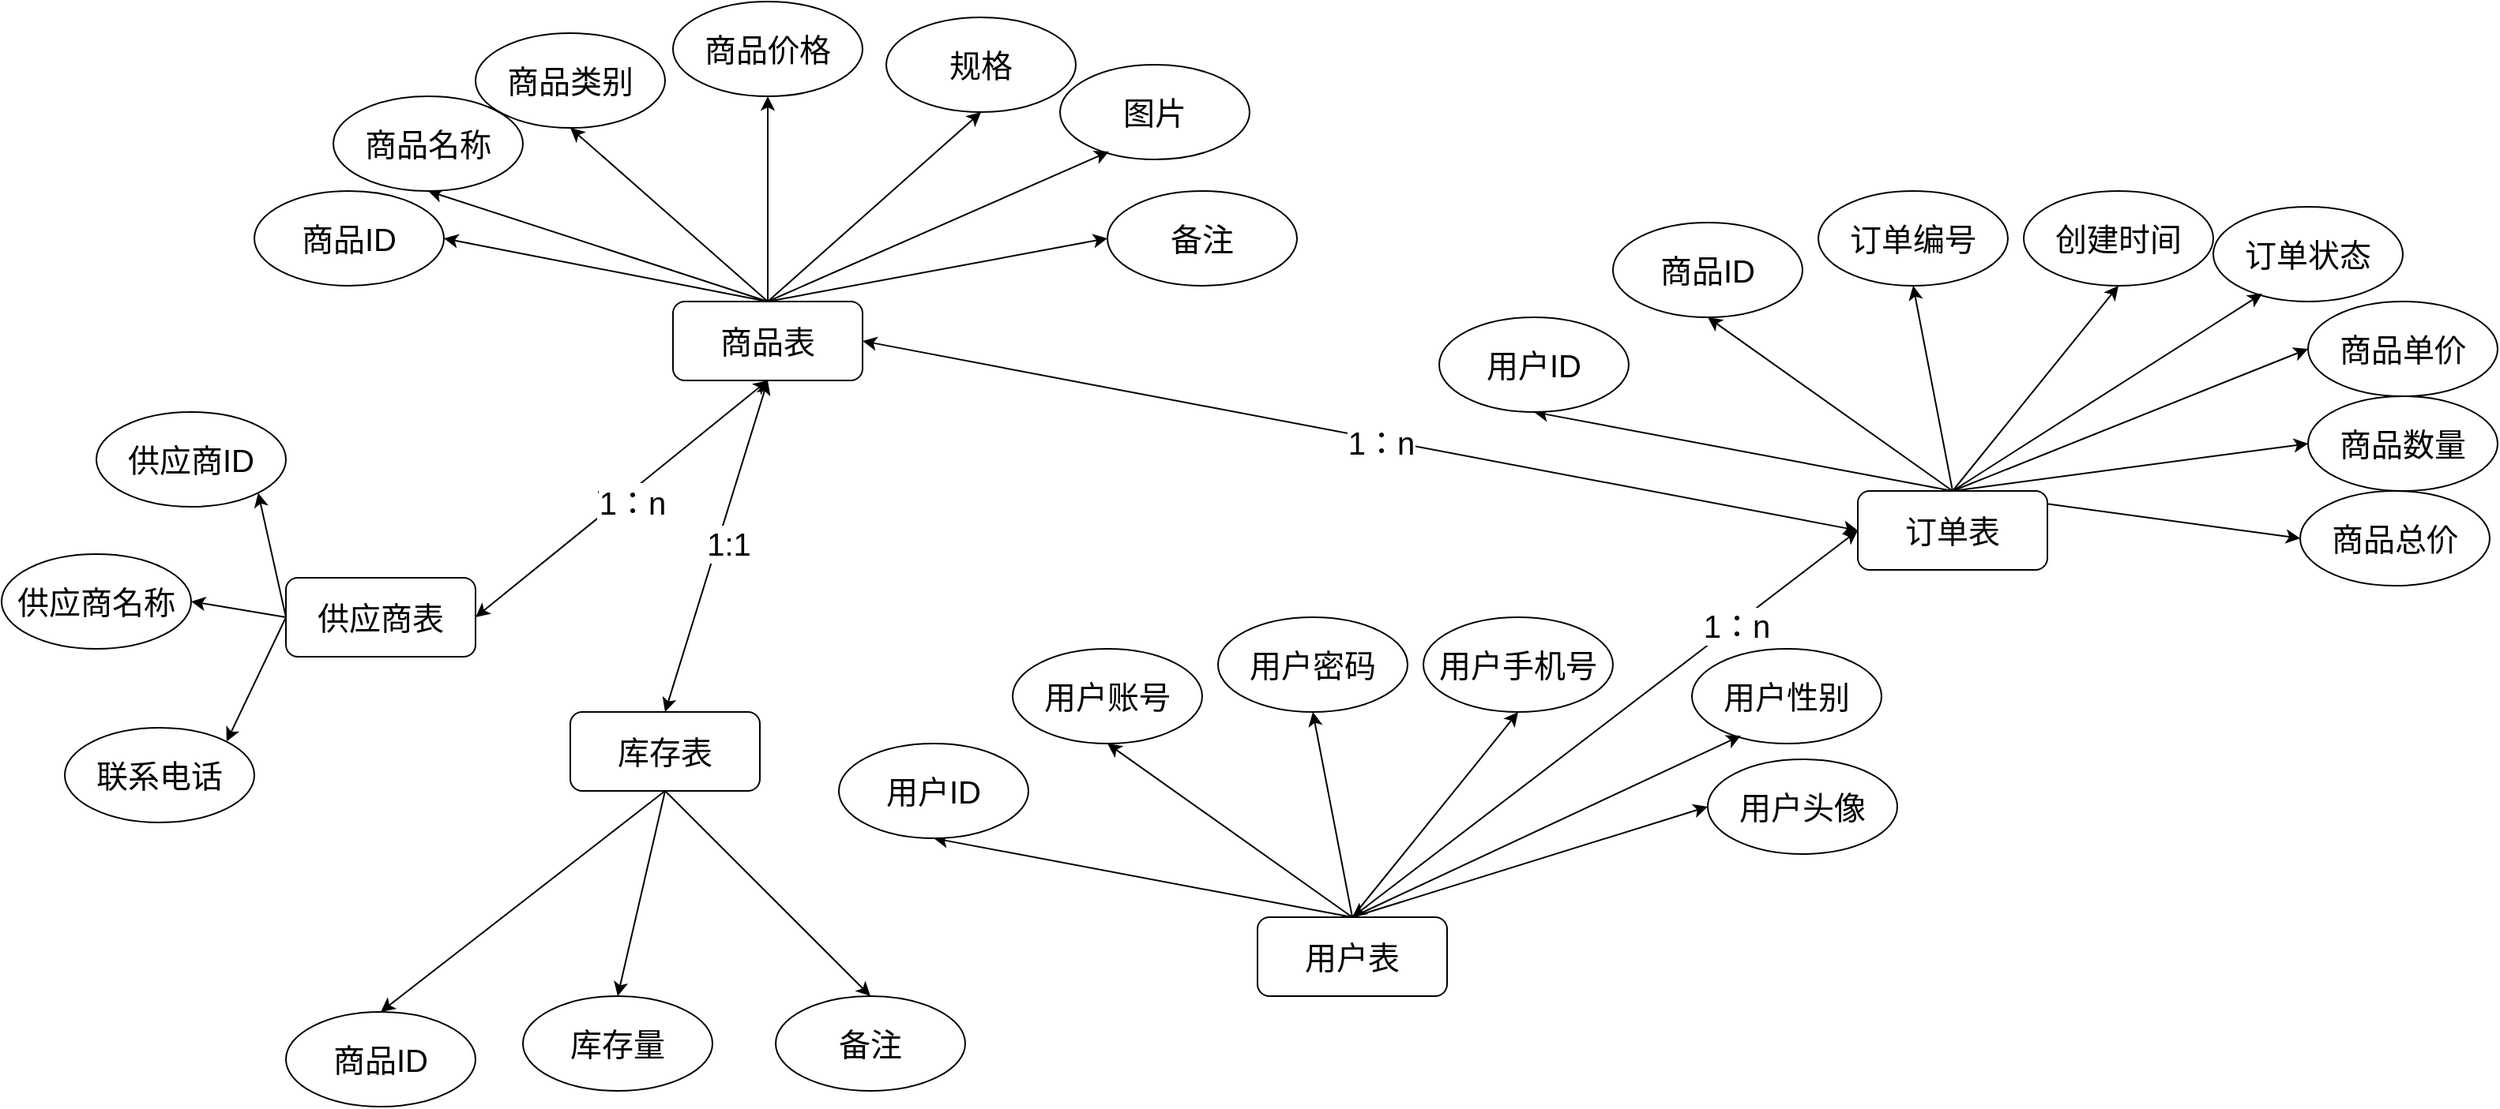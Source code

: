 <mxfile version="24.6.1" type="device">
  <diagram id="R2lEEEUBdFMjLlhIrx00" name="Page-1">
    <mxGraphModel dx="2419" dy="1171" grid="1" gridSize="10" guides="1" tooltips="1" connect="1" arrows="1" fold="1" page="1" pageScale="1" pageWidth="850" pageHeight="1100" math="0" shadow="0" extFonts="Permanent Marker^https://fonts.googleapis.com/css?family=Permanent+Marker">
      <root>
        <mxCell id="0" />
        <mxCell id="1" parent="0" />
        <mxCell id="wvXTG4sEaDYobyPt9_Gc-30" value="" style="group;fontSize=20;" parent="1" vertex="1" connectable="0">
          <mxGeometry x="-50" y="10" width="670" height="240" as="geometry" />
        </mxCell>
        <mxCell id="wvXTG4sEaDYobyPt9_Gc-3" style="rounded=0;orthogonalLoop=1;jettySize=auto;html=1;exitX=0.5;exitY=0;exitDx=0;exitDy=0;entryX=0.5;entryY=1;entryDx=0;entryDy=0;fontSize=20;" parent="wvXTG4sEaDYobyPt9_Gc-30" source="wvXTG4sEaDYobyPt9_Gc-1" target="wvXTG4sEaDYobyPt9_Gc-2" edge="1">
          <mxGeometry relative="1" as="geometry" />
        </mxCell>
        <mxCell id="wvXTG4sEaDYobyPt9_Gc-12" style="edgeStyle=none;rounded=0;orthogonalLoop=1;jettySize=auto;html=1;exitX=0.5;exitY=0;exitDx=0;exitDy=0;entryX=0.5;entryY=1;entryDx=0;entryDy=0;fontSize=20;" parent="wvXTG4sEaDYobyPt9_Gc-30" source="wvXTG4sEaDYobyPt9_Gc-1" target="wvXTG4sEaDYobyPt9_Gc-5" edge="1">
          <mxGeometry relative="1" as="geometry" />
        </mxCell>
        <mxCell id="wvXTG4sEaDYobyPt9_Gc-13" style="edgeStyle=none;rounded=0;orthogonalLoop=1;jettySize=auto;html=1;exitX=0.5;exitY=0;exitDx=0;exitDy=0;entryX=0.5;entryY=1;entryDx=0;entryDy=0;fontSize=20;" parent="wvXTG4sEaDYobyPt9_Gc-30" source="wvXTG4sEaDYobyPt9_Gc-1" target="wvXTG4sEaDYobyPt9_Gc-6" edge="1">
          <mxGeometry relative="1" as="geometry" />
        </mxCell>
        <mxCell id="wvXTG4sEaDYobyPt9_Gc-14" style="edgeStyle=none;rounded=0;orthogonalLoop=1;jettySize=auto;html=1;exitX=0.5;exitY=0;exitDx=0;exitDy=0;entryX=0.5;entryY=1;entryDx=0;entryDy=0;fontSize=20;" parent="wvXTG4sEaDYobyPt9_Gc-30" source="wvXTG4sEaDYobyPt9_Gc-1" target="wvXTG4sEaDYobyPt9_Gc-7" edge="1">
          <mxGeometry relative="1" as="geometry" />
        </mxCell>
        <mxCell id="wvXTG4sEaDYobyPt9_Gc-15" style="edgeStyle=none;rounded=0;orthogonalLoop=1;jettySize=auto;html=1;exitX=0.5;exitY=0;exitDx=0;exitDy=0;entryX=0;entryY=0.5;entryDx=0;entryDy=0;fontSize=20;" parent="wvXTG4sEaDYobyPt9_Gc-30" source="wvXTG4sEaDYobyPt9_Gc-1" target="wvXTG4sEaDYobyPt9_Gc-9" edge="1">
          <mxGeometry relative="1" as="geometry" />
        </mxCell>
        <mxCell id="wvXTG4sEaDYobyPt9_Gc-32" style="edgeStyle=none;rounded=0;orthogonalLoop=1;jettySize=auto;html=1;exitX=0.5;exitY=0;exitDx=0;exitDy=0;entryX=1;entryY=0.5;entryDx=0;entryDy=0;fontSize=20;" parent="wvXTG4sEaDYobyPt9_Gc-30" source="wvXTG4sEaDYobyPt9_Gc-1" target="wvXTG4sEaDYobyPt9_Gc-31" edge="1">
          <mxGeometry relative="1" as="geometry" />
        </mxCell>
        <mxCell id="wvXTG4sEaDYobyPt9_Gc-1" value="商品表" style="rounded=1;whiteSpace=wrap;html=1;fontSize=20;" parent="wvXTG4sEaDYobyPt9_Gc-30" vertex="1">
          <mxGeometry x="265" y="190" width="120" height="50" as="geometry" />
        </mxCell>
        <mxCell id="wvXTG4sEaDYobyPt9_Gc-2" value="商品名称" style="ellipse;whiteSpace=wrap;html=1;fontSize=20;" parent="wvXTG4sEaDYobyPt9_Gc-30" vertex="1">
          <mxGeometry x="50" y="60" width="120" height="60" as="geometry" />
        </mxCell>
        <mxCell id="wvXTG4sEaDYobyPt9_Gc-5" value="商品类别" style="ellipse;whiteSpace=wrap;html=1;fontSize=20;" parent="wvXTG4sEaDYobyPt9_Gc-30" vertex="1">
          <mxGeometry x="140" y="20" width="120" height="60" as="geometry" />
        </mxCell>
        <mxCell id="wvXTG4sEaDYobyPt9_Gc-6" value="商品价格" style="ellipse;whiteSpace=wrap;html=1;fontSize=20;" parent="wvXTG4sEaDYobyPt9_Gc-30" vertex="1">
          <mxGeometry x="265" width="120" height="60" as="geometry" />
        </mxCell>
        <mxCell id="wvXTG4sEaDYobyPt9_Gc-7" value="规格" style="ellipse;whiteSpace=wrap;html=1;fontSize=20;" parent="wvXTG4sEaDYobyPt9_Gc-30" vertex="1">
          <mxGeometry x="400" y="10" width="120" height="60" as="geometry" />
        </mxCell>
        <mxCell id="wvXTG4sEaDYobyPt9_Gc-8" value="图片" style="ellipse;whiteSpace=wrap;html=1;fontSize=20;" parent="wvXTG4sEaDYobyPt9_Gc-30" vertex="1">
          <mxGeometry x="510" y="40" width="120" height="60" as="geometry" />
        </mxCell>
        <mxCell id="wvXTG4sEaDYobyPt9_Gc-9" value="备注" style="ellipse;whiteSpace=wrap;html=1;fontSize=20;" parent="wvXTG4sEaDYobyPt9_Gc-30" vertex="1">
          <mxGeometry x="540" y="120" width="120" height="60" as="geometry" />
        </mxCell>
        <mxCell id="wvXTG4sEaDYobyPt9_Gc-16" style="edgeStyle=none;rounded=0;orthogonalLoop=1;jettySize=auto;html=1;exitX=0.5;exitY=0;exitDx=0;exitDy=0;entryX=0.258;entryY=0.917;entryDx=0;entryDy=0;entryPerimeter=0;fontSize=20;" parent="wvXTG4sEaDYobyPt9_Gc-30" source="wvXTG4sEaDYobyPt9_Gc-1" target="wvXTG4sEaDYobyPt9_Gc-8" edge="1">
          <mxGeometry relative="1" as="geometry" />
        </mxCell>
        <mxCell id="wvXTG4sEaDYobyPt9_Gc-31" value="商品ID" style="ellipse;whiteSpace=wrap;html=1;fontSize=20;" parent="wvXTG4sEaDYobyPt9_Gc-30" vertex="1">
          <mxGeometry y="120" width="120" height="60" as="geometry" />
        </mxCell>
        <mxCell id="wvXTG4sEaDYobyPt9_Gc-33" value="" style="group;fontSize=20;" parent="1" vertex="1" connectable="0">
          <mxGeometry x="320" y="400" width="670" height="240" as="geometry" />
        </mxCell>
        <mxCell id="wvXTG4sEaDYobyPt9_Gc-17" style="rounded=0;orthogonalLoop=1;jettySize=auto;html=1;exitX=0.5;exitY=0;exitDx=0;exitDy=0;entryX=0.5;entryY=1;entryDx=0;entryDy=0;fontSize=20;" parent="wvXTG4sEaDYobyPt9_Gc-33" source="wvXTG4sEaDYobyPt9_Gc-22" target="wvXTG4sEaDYobyPt9_Gc-23" edge="1">
          <mxGeometry relative="1" as="geometry" />
        </mxCell>
        <mxCell id="wvXTG4sEaDYobyPt9_Gc-18" style="edgeStyle=none;rounded=0;orthogonalLoop=1;jettySize=auto;html=1;exitX=0.5;exitY=0;exitDx=0;exitDy=0;entryX=0.5;entryY=1;entryDx=0;entryDy=0;fontSize=20;" parent="wvXTG4sEaDYobyPt9_Gc-33" source="wvXTG4sEaDYobyPt9_Gc-22" target="wvXTG4sEaDYobyPt9_Gc-24" edge="1">
          <mxGeometry relative="1" as="geometry" />
        </mxCell>
        <mxCell id="wvXTG4sEaDYobyPt9_Gc-19" style="edgeStyle=none;rounded=0;orthogonalLoop=1;jettySize=auto;html=1;exitX=0.5;exitY=0;exitDx=0;exitDy=0;entryX=0.5;entryY=1;entryDx=0;entryDy=0;fontSize=20;" parent="wvXTG4sEaDYobyPt9_Gc-33" source="wvXTG4sEaDYobyPt9_Gc-22" target="wvXTG4sEaDYobyPt9_Gc-25" edge="1">
          <mxGeometry relative="1" as="geometry" />
        </mxCell>
        <mxCell id="wvXTG4sEaDYobyPt9_Gc-20" style="edgeStyle=none;rounded=0;orthogonalLoop=1;jettySize=auto;html=1;exitX=0.5;exitY=0;exitDx=0;exitDy=0;entryX=0.5;entryY=1;entryDx=0;entryDy=0;fontSize=20;" parent="wvXTG4sEaDYobyPt9_Gc-33" source="wvXTG4sEaDYobyPt9_Gc-22" target="wvXTG4sEaDYobyPt9_Gc-26" edge="1">
          <mxGeometry relative="1" as="geometry" />
        </mxCell>
        <mxCell id="wvXTG4sEaDYobyPt9_Gc-21" style="edgeStyle=none;rounded=0;orthogonalLoop=1;jettySize=auto;html=1;exitX=0.5;exitY=0;exitDx=0;exitDy=0;entryX=0;entryY=0.5;entryDx=0;entryDy=0;fontSize=20;" parent="wvXTG4sEaDYobyPt9_Gc-33" source="wvXTG4sEaDYobyPt9_Gc-22" target="wvXTG4sEaDYobyPt9_Gc-28" edge="1">
          <mxGeometry relative="1" as="geometry" />
        </mxCell>
        <mxCell id="wvXTG4sEaDYobyPt9_Gc-22" value="用户表" style="rounded=1;whiteSpace=wrap;html=1;fontSize=20;" parent="wvXTG4sEaDYobyPt9_Gc-33" vertex="1">
          <mxGeometry x="265" y="190" width="120" height="50" as="geometry" />
        </mxCell>
        <mxCell id="wvXTG4sEaDYobyPt9_Gc-23" value="用户ID" style="ellipse;whiteSpace=wrap;html=1;fontSize=20;" parent="wvXTG4sEaDYobyPt9_Gc-33" vertex="1">
          <mxGeometry y="80" width="120" height="60" as="geometry" />
        </mxCell>
        <mxCell id="wvXTG4sEaDYobyPt9_Gc-24" value="用户账号" style="ellipse;whiteSpace=wrap;html=1;fontSize=20;" parent="wvXTG4sEaDYobyPt9_Gc-33" vertex="1">
          <mxGeometry x="110" y="20" width="120" height="60" as="geometry" />
        </mxCell>
        <mxCell id="wvXTG4sEaDYobyPt9_Gc-25" value="用户密码" style="ellipse;whiteSpace=wrap;html=1;fontSize=20;" parent="wvXTG4sEaDYobyPt9_Gc-33" vertex="1">
          <mxGeometry x="240" width="120" height="60" as="geometry" />
        </mxCell>
        <mxCell id="wvXTG4sEaDYobyPt9_Gc-26" value="用户手机号" style="ellipse;whiteSpace=wrap;html=1;fontSize=20;" parent="wvXTG4sEaDYobyPt9_Gc-33" vertex="1">
          <mxGeometry x="370" width="120" height="60" as="geometry" />
        </mxCell>
        <mxCell id="wvXTG4sEaDYobyPt9_Gc-27" value="用户性别" style="ellipse;whiteSpace=wrap;html=1;fontSize=20;" parent="wvXTG4sEaDYobyPt9_Gc-33" vertex="1">
          <mxGeometry x="540" y="20" width="120" height="60" as="geometry" />
        </mxCell>
        <mxCell id="wvXTG4sEaDYobyPt9_Gc-28" value="用户头像" style="ellipse;whiteSpace=wrap;html=1;fontSize=20;" parent="wvXTG4sEaDYobyPt9_Gc-33" vertex="1">
          <mxGeometry x="550" y="90" width="120" height="60" as="geometry" />
        </mxCell>
        <mxCell id="wvXTG4sEaDYobyPt9_Gc-29" style="edgeStyle=none;rounded=0;orthogonalLoop=1;jettySize=auto;html=1;exitX=0.5;exitY=0;exitDx=0;exitDy=0;entryX=0.258;entryY=0.917;entryDx=0;entryDy=0;entryPerimeter=0;fontSize=20;" parent="wvXTG4sEaDYobyPt9_Gc-33" source="wvXTG4sEaDYobyPt9_Gc-22" target="wvXTG4sEaDYobyPt9_Gc-27" edge="1">
          <mxGeometry relative="1" as="geometry" />
        </mxCell>
        <mxCell id="wvXTG4sEaDYobyPt9_Gc-34" value="" style="group;fontSize=20;" parent="1" vertex="1" connectable="0">
          <mxGeometry x="700" y="130" width="670" height="260" as="geometry" />
        </mxCell>
        <mxCell id="wvXTG4sEaDYobyPt9_Gc-35" style="rounded=0;orthogonalLoop=1;jettySize=auto;html=1;exitX=0.5;exitY=0;exitDx=0;exitDy=0;entryX=0.5;entryY=1;entryDx=0;entryDy=0;fontSize=20;" parent="wvXTG4sEaDYobyPt9_Gc-34" source="wvXTG4sEaDYobyPt9_Gc-40" target="wvXTG4sEaDYobyPt9_Gc-41" edge="1">
          <mxGeometry relative="1" as="geometry" />
        </mxCell>
        <mxCell id="wvXTG4sEaDYobyPt9_Gc-36" style="edgeStyle=none;rounded=0;orthogonalLoop=1;jettySize=auto;html=1;exitX=0.5;exitY=0;exitDx=0;exitDy=0;entryX=0.5;entryY=1;entryDx=0;entryDy=0;fontSize=20;" parent="wvXTG4sEaDYobyPt9_Gc-34" source="wvXTG4sEaDYobyPt9_Gc-40" target="wvXTG4sEaDYobyPt9_Gc-42" edge="1">
          <mxGeometry relative="1" as="geometry" />
        </mxCell>
        <mxCell id="wvXTG4sEaDYobyPt9_Gc-37" style="edgeStyle=none;rounded=0;orthogonalLoop=1;jettySize=auto;html=1;exitX=0.5;exitY=0;exitDx=0;exitDy=0;entryX=0.5;entryY=1;entryDx=0;entryDy=0;fontSize=20;" parent="wvXTG4sEaDYobyPt9_Gc-34" source="wvXTG4sEaDYobyPt9_Gc-40" target="wvXTG4sEaDYobyPt9_Gc-43" edge="1">
          <mxGeometry relative="1" as="geometry" />
        </mxCell>
        <mxCell id="wvXTG4sEaDYobyPt9_Gc-38" style="edgeStyle=none;rounded=0;orthogonalLoop=1;jettySize=auto;html=1;exitX=0.5;exitY=0;exitDx=0;exitDy=0;entryX=0.5;entryY=1;entryDx=0;entryDy=0;fontSize=20;" parent="wvXTG4sEaDYobyPt9_Gc-34" source="wvXTG4sEaDYobyPt9_Gc-40" target="wvXTG4sEaDYobyPt9_Gc-44" edge="1">
          <mxGeometry relative="1" as="geometry" />
        </mxCell>
        <mxCell id="wvXTG4sEaDYobyPt9_Gc-39" style="edgeStyle=none;rounded=0;orthogonalLoop=1;jettySize=auto;html=1;exitX=0.5;exitY=0;exitDx=0;exitDy=0;entryX=0;entryY=0.5;entryDx=0;entryDy=0;fontSize=20;" parent="wvXTG4sEaDYobyPt9_Gc-34" source="wvXTG4sEaDYobyPt9_Gc-40" target="wvXTG4sEaDYobyPt9_Gc-46" edge="1">
          <mxGeometry relative="1" as="geometry" />
        </mxCell>
        <mxCell id="wvXTG4sEaDYobyPt9_Gc-49" style="edgeStyle=none;rounded=0;orthogonalLoop=1;jettySize=auto;html=1;exitX=0.5;exitY=0;exitDx=0;exitDy=0;entryX=0;entryY=0.5;entryDx=0;entryDy=0;fontSize=20;" parent="wvXTG4sEaDYobyPt9_Gc-34" source="wvXTG4sEaDYobyPt9_Gc-40" target="wvXTG4sEaDYobyPt9_Gc-48" edge="1">
          <mxGeometry relative="1" as="geometry" />
        </mxCell>
        <mxCell id="wvXTG4sEaDYobyPt9_Gc-51" style="edgeStyle=none;rounded=0;orthogonalLoop=1;jettySize=auto;html=1;exitX=0.5;exitY=0;exitDx=0;exitDy=0;entryX=0;entryY=0.5;entryDx=0;entryDy=0;fontSize=20;" parent="wvXTG4sEaDYobyPt9_Gc-34" source="wvXTG4sEaDYobyPt9_Gc-40" target="wvXTG4sEaDYobyPt9_Gc-50" edge="1">
          <mxGeometry relative="1" as="geometry" />
        </mxCell>
        <mxCell id="wvXTG4sEaDYobyPt9_Gc-40" value="订单表" style="rounded=1;whiteSpace=wrap;html=1;fontSize=20;" parent="wvXTG4sEaDYobyPt9_Gc-34" vertex="1">
          <mxGeometry x="265" y="190" width="120" height="50" as="geometry" />
        </mxCell>
        <mxCell id="wvXTG4sEaDYobyPt9_Gc-41" value="用户ID" style="ellipse;whiteSpace=wrap;html=1;fontSize=20;" parent="wvXTG4sEaDYobyPt9_Gc-34" vertex="1">
          <mxGeometry y="80" width="120" height="60" as="geometry" />
        </mxCell>
        <mxCell id="wvXTG4sEaDYobyPt9_Gc-42" value="商品ID" style="ellipse;whiteSpace=wrap;html=1;fontSize=20;" parent="wvXTG4sEaDYobyPt9_Gc-34" vertex="1">
          <mxGeometry x="110" y="20" width="120" height="60" as="geometry" />
        </mxCell>
        <mxCell id="wvXTG4sEaDYobyPt9_Gc-43" value="订单编号" style="ellipse;whiteSpace=wrap;html=1;fontSize=20;" parent="wvXTG4sEaDYobyPt9_Gc-34" vertex="1">
          <mxGeometry x="240" width="120" height="60" as="geometry" />
        </mxCell>
        <mxCell id="wvXTG4sEaDYobyPt9_Gc-44" value="&lt;div&gt;&lt;span style=&quot;background-color: initial;&quot;&gt;创建时间&lt;/span&gt;&lt;br&gt;&lt;/div&gt;" style="ellipse;whiteSpace=wrap;html=1;fontSize=20;" parent="wvXTG4sEaDYobyPt9_Gc-34" vertex="1">
          <mxGeometry x="370" width="120" height="60" as="geometry" />
        </mxCell>
        <mxCell id="wvXTG4sEaDYobyPt9_Gc-45" value="订单状态" style="ellipse;whiteSpace=wrap;html=1;fontSize=20;" parent="wvXTG4sEaDYobyPt9_Gc-34" vertex="1">
          <mxGeometry x="490" y="10" width="120" height="60" as="geometry" />
        </mxCell>
        <mxCell id="wvXTG4sEaDYobyPt9_Gc-46" value="商品单价" style="ellipse;whiteSpace=wrap;html=1;fontSize=20;" parent="wvXTG4sEaDYobyPt9_Gc-34" vertex="1">
          <mxGeometry x="550" y="70" width="120" height="60" as="geometry" />
        </mxCell>
        <mxCell id="wvXTG4sEaDYobyPt9_Gc-47" style="edgeStyle=none;rounded=0;orthogonalLoop=1;jettySize=auto;html=1;exitX=0.5;exitY=0;exitDx=0;exitDy=0;entryX=0.258;entryY=0.917;entryDx=0;entryDy=0;entryPerimeter=0;fontSize=20;" parent="wvXTG4sEaDYobyPt9_Gc-34" source="wvXTG4sEaDYobyPt9_Gc-40" target="wvXTG4sEaDYobyPt9_Gc-45" edge="1">
          <mxGeometry relative="1" as="geometry" />
        </mxCell>
        <mxCell id="wvXTG4sEaDYobyPt9_Gc-48" value="商品数量" style="ellipse;whiteSpace=wrap;html=1;fontSize=20;" parent="wvXTG4sEaDYobyPt9_Gc-34" vertex="1">
          <mxGeometry x="550" y="130" width="120" height="60" as="geometry" />
        </mxCell>
        <mxCell id="wvXTG4sEaDYobyPt9_Gc-50" value="商品总价" style="ellipse;whiteSpace=wrap;html=1;fontSize=20;" parent="wvXTG4sEaDYobyPt9_Gc-34" vertex="1">
          <mxGeometry x="545" y="190" width="120" height="60" as="geometry" />
        </mxCell>
        <mxCell id="wvXTG4sEaDYobyPt9_Gc-52" value="" style="endArrow=classic;startArrow=classic;html=1;rounded=0;entryX=1;entryY=0.5;entryDx=0;entryDy=0;exitX=0;exitY=0.5;exitDx=0;exitDy=0;fontSize=20;" parent="1" source="wvXTG4sEaDYobyPt9_Gc-40" target="wvXTG4sEaDYobyPt9_Gc-1" edge="1">
          <mxGeometry width="50" height="50" relative="1" as="geometry">
            <mxPoint x="790" y="450" as="sourcePoint" />
            <mxPoint x="840" y="400" as="targetPoint" />
          </mxGeometry>
        </mxCell>
        <mxCell id="wvXTG4sEaDYobyPt9_Gc-53" value="&lt;font style=&quot;font-size: 20px;&quot;&gt;1：n&lt;/font&gt;" style="edgeLabel;html=1;align=center;verticalAlign=middle;resizable=0;points=[];fontSize=20;" parent="wvXTG4sEaDYobyPt9_Gc-52" vertex="1" connectable="0">
          <mxGeometry x="-0.043" y="1" relative="1" as="geometry">
            <mxPoint as="offset" />
          </mxGeometry>
        </mxCell>
        <mxCell id="wvXTG4sEaDYobyPt9_Gc-54" value="" style="endArrow=classic;startArrow=classic;html=1;rounded=0;entryX=0;entryY=0.5;entryDx=0;entryDy=0;exitX=0.5;exitY=0;exitDx=0;exitDy=0;fontSize=20;" parent="1" source="wvXTG4sEaDYobyPt9_Gc-22" target="wvXTG4sEaDYobyPt9_Gc-40" edge="1">
          <mxGeometry width="50" height="50" relative="1" as="geometry">
            <mxPoint x="790" y="440" as="sourcePoint" />
            <mxPoint x="840" y="390" as="targetPoint" />
          </mxGeometry>
        </mxCell>
        <mxCell id="wvXTG4sEaDYobyPt9_Gc-55" value="&lt;font style=&quot;font-size: 20px;&quot;&gt;1：n&lt;/font&gt;" style="edgeLabel;html=1;align=center;verticalAlign=middle;resizable=0;points=[];fontSize=20;" parent="wvXTG4sEaDYobyPt9_Gc-54" vertex="1" connectable="0">
          <mxGeometry x="0.515" y="-1" relative="1" as="geometry">
            <mxPoint as="offset" />
          </mxGeometry>
        </mxCell>
        <mxCell id="wvXTG4sEaDYobyPt9_Gc-81" value="" style="endArrow=classic;startArrow=classic;html=1;rounded=0;exitX=0.5;exitY=0;exitDx=0;exitDy=0;entryX=0.5;entryY=1;entryDx=0;entryDy=0;fontSize=20;" parent="1" source="wvXTG4sEaDYobyPt9_Gc-63" target="wvXTG4sEaDYobyPt9_Gc-1" edge="1">
          <mxGeometry width="50" height="50" relative="1" as="geometry">
            <mxPoint x="600" y="330" as="sourcePoint" />
            <mxPoint x="650" y="280" as="targetPoint" />
          </mxGeometry>
        </mxCell>
        <mxCell id="wvXTG4sEaDYobyPt9_Gc-82" value="&lt;font style=&quot;font-size: 20px;&quot;&gt;1:1&lt;/font&gt;" style="edgeLabel;html=1;align=center;verticalAlign=middle;resizable=0;points=[];fontSize=20;" parent="wvXTG4sEaDYobyPt9_Gc-81" vertex="1" connectable="0">
          <mxGeometry x="0.039" y="-6" relative="1" as="geometry">
            <mxPoint as="offset" />
          </mxGeometry>
        </mxCell>
        <mxCell id="wvXTG4sEaDYobyPt9_Gc-85" value="" style="group;fontSize=20;" parent="1" vertex="1" connectable="0">
          <mxGeometry x="-30" y="460" width="430" height="250" as="geometry" />
        </mxCell>
        <mxCell id="wvXTG4sEaDYobyPt9_Gc-63" value="库存表" style="rounded=1;whiteSpace=wrap;html=1;fontSize=20;" parent="wvXTG4sEaDYobyPt9_Gc-85" vertex="1">
          <mxGeometry x="180" width="120" height="50" as="geometry" />
        </mxCell>
        <mxCell id="wvXTG4sEaDYobyPt9_Gc-57" style="rounded=0;orthogonalLoop=1;jettySize=auto;html=1;exitX=0.5;exitY=1;exitDx=0;exitDy=0;entryX=0.5;entryY=0;entryDx=0;entryDy=0;fontSize=20;" parent="wvXTG4sEaDYobyPt9_Gc-85" source="wvXTG4sEaDYobyPt9_Gc-63" target="wvXTG4sEaDYobyPt9_Gc-64" edge="1">
          <mxGeometry relative="1" as="geometry" />
        </mxCell>
        <mxCell id="wvXTG4sEaDYobyPt9_Gc-61" style="edgeStyle=none;rounded=0;orthogonalLoop=1;jettySize=auto;html=1;entryX=0.5;entryY=0;entryDx=0;entryDy=0;fontSize=20;exitX=0.5;exitY=1;exitDx=0;exitDy=0;" parent="wvXTG4sEaDYobyPt9_Gc-85" source="wvXTG4sEaDYobyPt9_Gc-63" target="wvXTG4sEaDYobyPt9_Gc-69" edge="1">
          <mxGeometry relative="1" as="geometry">
            <mxPoint x="220" y="60" as="sourcePoint" />
          </mxGeometry>
        </mxCell>
        <mxCell id="wvXTG4sEaDYobyPt9_Gc-62" style="edgeStyle=none;rounded=0;orthogonalLoop=1;jettySize=auto;html=1;exitX=0.5;exitY=1;exitDx=0;exitDy=0;entryX=0.5;entryY=0;entryDx=0;entryDy=0;fontSize=20;" parent="wvXTG4sEaDYobyPt9_Gc-85" source="wvXTG4sEaDYobyPt9_Gc-63" target="wvXTG4sEaDYobyPt9_Gc-71" edge="1">
          <mxGeometry relative="1" as="geometry" />
        </mxCell>
        <mxCell id="wvXTG4sEaDYobyPt9_Gc-84" value="" style="group;fontSize=20;" parent="wvXTG4sEaDYobyPt9_Gc-85" vertex="1" connectable="0">
          <mxGeometry y="180" width="430" height="70" as="geometry" />
        </mxCell>
        <mxCell id="wvXTG4sEaDYobyPt9_Gc-64" value="库存量" style="ellipse;whiteSpace=wrap;html=1;fontSize=20;" parent="wvXTG4sEaDYobyPt9_Gc-84" vertex="1">
          <mxGeometry x="150" width="120" height="60" as="geometry" />
        </mxCell>
        <mxCell id="wvXTG4sEaDYobyPt9_Gc-69" value="备注" style="ellipse;whiteSpace=wrap;html=1;fontSize=20;" parent="wvXTG4sEaDYobyPt9_Gc-84" vertex="1">
          <mxGeometry x="310" width="120" height="60" as="geometry" />
        </mxCell>
        <mxCell id="wvXTG4sEaDYobyPt9_Gc-71" value="商品ID" style="ellipse;whiteSpace=wrap;html=1;fontSize=20;" parent="wvXTG4sEaDYobyPt9_Gc-84" vertex="1">
          <mxGeometry y="10" width="120" height="60" as="geometry" />
        </mxCell>
        <mxCell id="wvXTG4sEaDYobyPt9_Gc-99" value="" style="endArrow=classic;startArrow=classic;html=1;rounded=0;entryX=0.5;entryY=1;entryDx=0;entryDy=0;exitX=1;exitY=0.5;exitDx=0;exitDy=0;fontSize=20;" parent="1" source="wvXTG4sEaDYobyPt9_Gc-87" target="wvXTG4sEaDYobyPt9_Gc-1" edge="1">
          <mxGeometry width="50" height="50" relative="1" as="geometry">
            <mxPoint x="-120" y="290" as="sourcePoint" />
            <mxPoint x="-70" y="240" as="targetPoint" />
          </mxGeometry>
        </mxCell>
        <mxCell id="wvXTG4sEaDYobyPt9_Gc-100" value="Text" style="edgeLabel;html=1;align=center;verticalAlign=middle;resizable=0;points=[];fontSize=20;" parent="wvXTG4sEaDYobyPt9_Gc-99" vertex="1" connectable="0">
          <mxGeometry x="0.002" y="-2" relative="1" as="geometry">
            <mxPoint x="1" y="-1" as="offset" />
          </mxGeometry>
        </mxCell>
        <mxCell id="wvXTG4sEaDYobyPt9_Gc-101" value="&lt;font style=&quot;font-size: 20px;&quot;&gt;1&lt;/font&gt;&lt;span style=&quot;font-size: 20px;&quot;&gt;：n&lt;/span&gt;" style="edgeLabel;html=1;align=center;verticalAlign=middle;resizable=0;points=[];fontSize=20;" parent="wvXTG4sEaDYobyPt9_Gc-99" vertex="1" connectable="0">
          <mxGeometry x="0.03" y="-5" relative="1" as="geometry">
            <mxPoint as="offset" />
          </mxGeometry>
        </mxCell>
        <mxCell id="wvXTG4sEaDYobyPt9_Gc-102" value="" style="group" parent="1" vertex="1" connectable="0">
          <mxGeometry x="-210" y="270" width="300" height="260" as="geometry" />
        </mxCell>
        <mxCell id="wvXTG4sEaDYobyPt9_Gc-96" style="edgeStyle=none;rounded=0;orthogonalLoop=1;jettySize=auto;html=1;exitX=0;exitY=0.5;exitDx=0;exitDy=0;entryX=1;entryY=1;entryDx=0;entryDy=0;fontSize=20;" parent="wvXTG4sEaDYobyPt9_Gc-102" source="wvXTG4sEaDYobyPt9_Gc-87" target="wvXTG4sEaDYobyPt9_Gc-94" edge="1">
          <mxGeometry relative="1" as="geometry" />
        </mxCell>
        <mxCell id="wvXTG4sEaDYobyPt9_Gc-97" style="edgeStyle=none;rounded=0;orthogonalLoop=1;jettySize=auto;html=1;exitX=0;exitY=0.5;exitDx=0;exitDy=0;entryX=1;entryY=0.5;entryDx=0;entryDy=0;fontSize=20;" parent="wvXTG4sEaDYobyPt9_Gc-102" source="wvXTG4sEaDYobyPt9_Gc-87" target="wvXTG4sEaDYobyPt9_Gc-92" edge="1">
          <mxGeometry relative="1" as="geometry" />
        </mxCell>
        <mxCell id="wvXTG4sEaDYobyPt9_Gc-98" style="edgeStyle=none;rounded=0;orthogonalLoop=1;jettySize=auto;html=1;exitX=0;exitY=0.5;exitDx=0;exitDy=0;entryX=1;entryY=0;entryDx=0;entryDy=0;fontSize=20;" parent="wvXTG4sEaDYobyPt9_Gc-102" source="wvXTG4sEaDYobyPt9_Gc-87" target="wvXTG4sEaDYobyPt9_Gc-93" edge="1">
          <mxGeometry relative="1" as="geometry" />
        </mxCell>
        <mxCell id="wvXTG4sEaDYobyPt9_Gc-87" value="供应商表" style="rounded=1;whiteSpace=wrap;html=1;fontSize=20;" parent="wvXTG4sEaDYobyPt9_Gc-102" vertex="1">
          <mxGeometry x="180" y="105" width="120" height="50" as="geometry" />
        </mxCell>
        <mxCell id="wvXTG4sEaDYobyPt9_Gc-94" value="供应商ID" style="ellipse;whiteSpace=wrap;html=1;fontSize=20;" parent="wvXTG4sEaDYobyPt9_Gc-102" vertex="1">
          <mxGeometry x="60" width="120" height="60" as="geometry" />
        </mxCell>
        <mxCell id="wvXTG4sEaDYobyPt9_Gc-92" value="供应商名称" style="ellipse;whiteSpace=wrap;html=1;fontSize=20;" parent="wvXTG4sEaDYobyPt9_Gc-102" vertex="1">
          <mxGeometry y="90" width="120" height="60" as="geometry" />
        </mxCell>
        <mxCell id="wvXTG4sEaDYobyPt9_Gc-93" value="联系电话" style="ellipse;whiteSpace=wrap;html=1;fontSize=20;" parent="wvXTG4sEaDYobyPt9_Gc-102" vertex="1">
          <mxGeometry x="40" y="200" width="120" height="60" as="geometry" />
        </mxCell>
      </root>
    </mxGraphModel>
  </diagram>
</mxfile>
